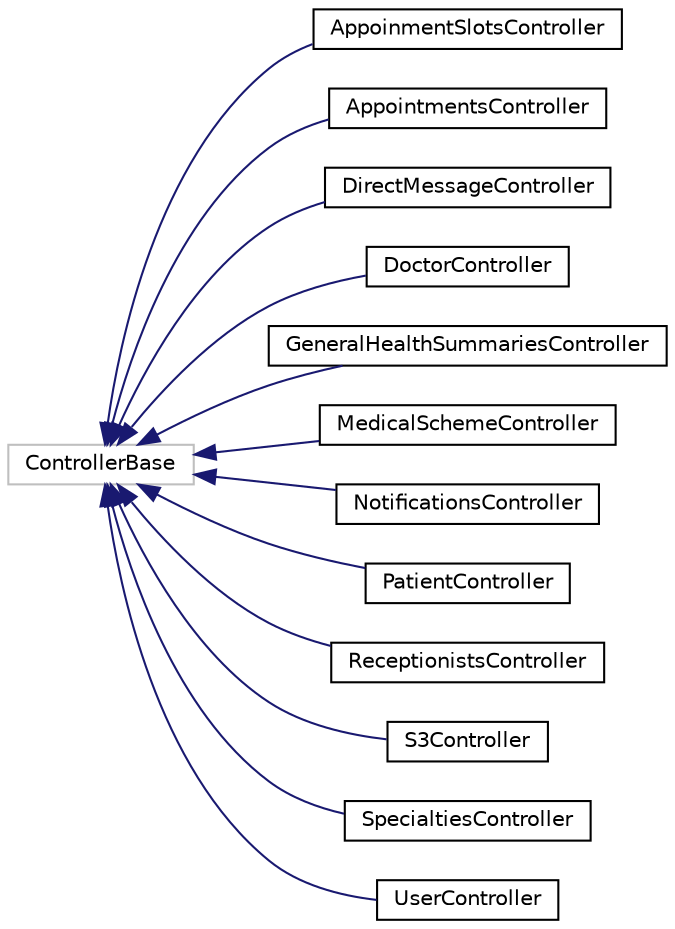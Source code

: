 digraph "Graphical Class Hierarchy"
{
 // LATEX_PDF_SIZE
  edge [fontname="Helvetica",fontsize="10",labelfontname="Helvetica",labelfontsize="10"];
  node [fontname="Helvetica",fontsize="10",shape=record];
  rankdir="LR";
  Node43 [label="ControllerBase",height=0.2,width=0.4,color="grey75", fillcolor="white", style="filled",tooltip=" "];
  Node43 -> Node0 [dir="back",color="midnightblue",fontsize="10",style="solid",fontname="Helvetica"];
  Node0 [label="AppoinmentSlotsController",height=0.2,width=0.4,color="black", fillcolor="white", style="filled",URL="$classAppoinmentSlotsController.html",tooltip=" "];
  Node43 -> Node45 [dir="back",color="midnightblue",fontsize="10",style="solid",fontname="Helvetica"];
  Node45 [label="AppointmentsController",height=0.2,width=0.4,color="black", fillcolor="white", style="filled",URL="$classAppointmentsController.html",tooltip="Handles appointment requests"];
  Node43 -> Node46 [dir="back",color="midnightblue",fontsize="10",style="solid",fontname="Helvetica"];
  Node46 [label="DirectMessageController",height=0.2,width=0.4,color="black", fillcolor="white", style="filled",URL="$classDirectMessageController.html",tooltip=" "];
  Node43 -> Node47 [dir="back",color="midnightblue",fontsize="10",style="solid",fontname="Helvetica"];
  Node47 [label="DoctorController",height=0.2,width=0.4,color="black", fillcolor="white", style="filled",URL="$classDoctorController.html",tooltip=" "];
  Node43 -> Node48 [dir="back",color="midnightblue",fontsize="10",style="solid",fontname="Helvetica"];
  Node48 [label="GeneralHealthSummariesController",height=0.2,width=0.4,color="black", fillcolor="white", style="filled",URL="$classGeneralHealthSummariesController.html",tooltip=" "];
  Node43 -> Node49 [dir="back",color="midnightblue",fontsize="10",style="solid",fontname="Helvetica"];
  Node49 [label="MedicalSchemeController",height=0.2,width=0.4,color="black", fillcolor="white", style="filled",URL="$classMedicalSchemeController.html",tooltip=" "];
  Node43 -> Node50 [dir="back",color="midnightblue",fontsize="10",style="solid",fontname="Helvetica"];
  Node50 [label="NotificationsController",height=0.2,width=0.4,color="black", fillcolor="white", style="filled",URL="$classNotificationsController.html",tooltip=" "];
  Node43 -> Node51 [dir="back",color="midnightblue",fontsize="10",style="solid",fontname="Helvetica"];
  Node51 [label="PatientController",height=0.2,width=0.4,color="black", fillcolor="white", style="filled",URL="$classPatientController.html",tooltip=" "];
  Node43 -> Node52 [dir="back",color="midnightblue",fontsize="10",style="solid",fontname="Helvetica"];
  Node52 [label="ReceptionistsController",height=0.2,width=0.4,color="black", fillcolor="white", style="filled",URL="$classReceptionistsController.html",tooltip=" "];
  Node43 -> Node53 [dir="back",color="midnightblue",fontsize="10",style="solid",fontname="Helvetica"];
  Node53 [label="S3Controller",height=0.2,width=0.4,color="black", fillcolor="white", style="filled",URL="$classS3Controller.html",tooltip=" "];
  Node43 -> Node54 [dir="back",color="midnightblue",fontsize="10",style="solid",fontname="Helvetica"];
  Node54 [label="SpecialtiesController",height=0.2,width=0.4,color="black", fillcolor="white", style="filled",URL="$classSpecialtiesController.html",tooltip=" "];
  Node43 -> Node55 [dir="back",color="midnightblue",fontsize="10",style="solid",fontname="Helvetica"];
  Node55 [label="UserController",height=0.2,width=0.4,color="black", fillcolor="white", style="filled",URL="$classUserController.html",tooltip=" "];
}
